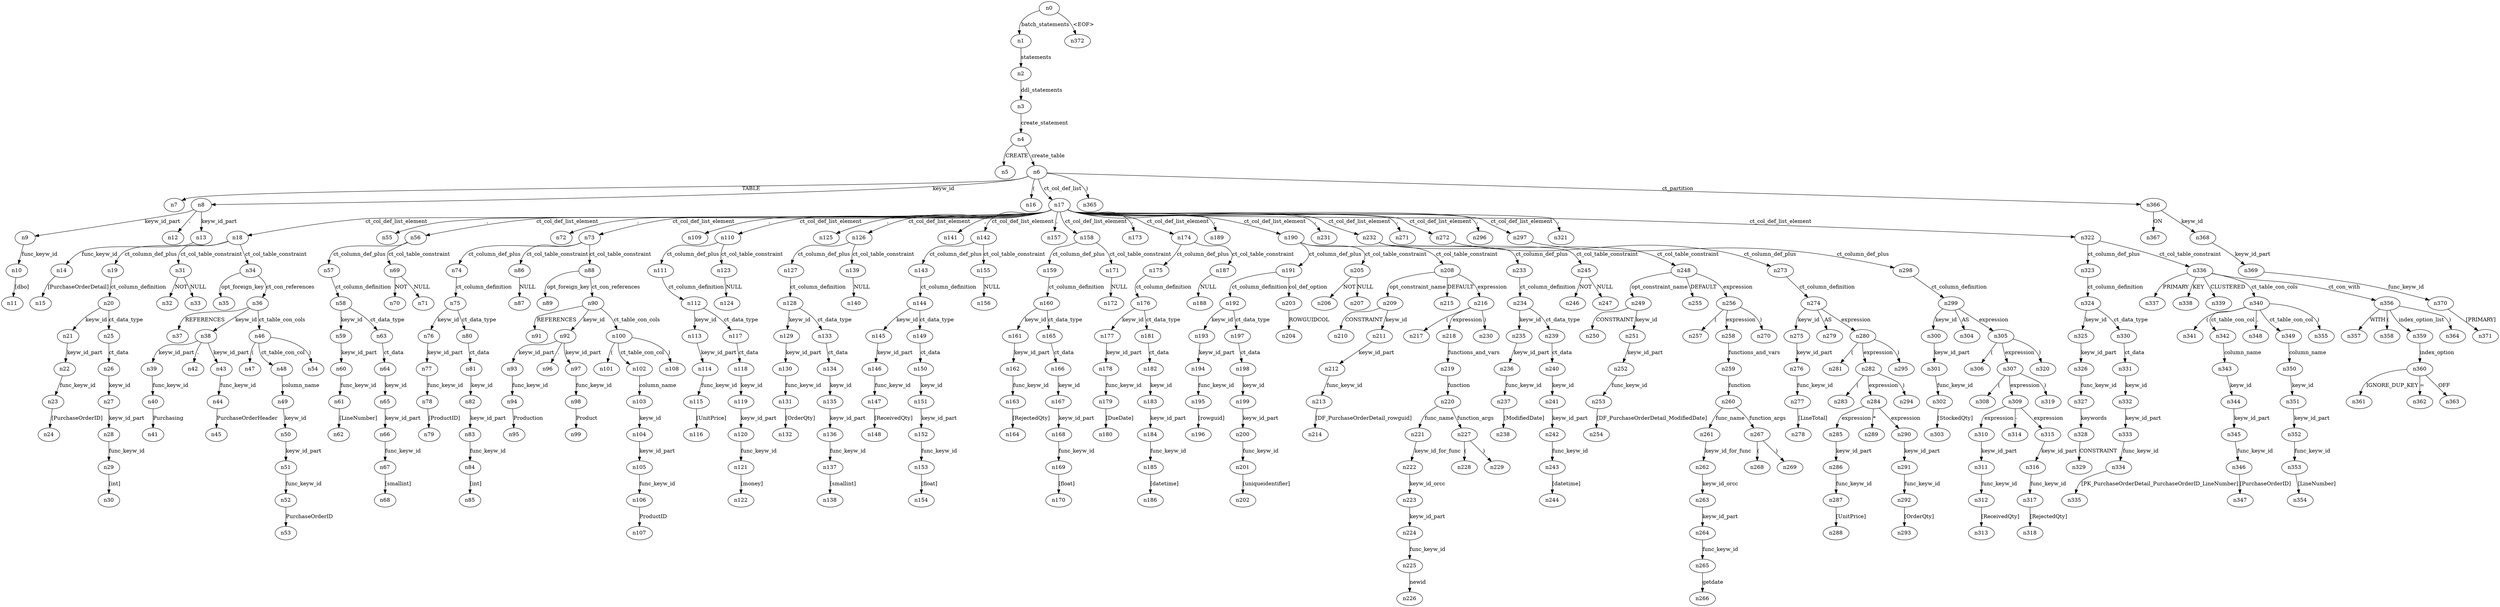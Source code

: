 digraph ParseTree {
  n0 -> n1 [label="batch_statements"];
  n1 -> n2 [label="statements"];
  n2 -> n3 [label="ddl_statements"];
  n3 -> n4 [label="create_statement"];
  n4 -> n5 [label="CREATE"];
  n4 -> n6 [label="create_table"];
  n6 -> n7 [label="TABLE"];
  n6 -> n8 [label="keyw_id"];
  n8 -> n9 [label="keyw_id_part"];
  n9 -> n10 [label="func_keyw_id"];
  n10 -> n11 [label="[dbo]"];
  n8 -> n12 [label="."];
  n8 -> n13 [label="keyw_id_part"];
  n13 -> n14 [label="func_keyw_id"];
  n14 -> n15 [label="[PurchaseOrderDetail]"];
  n6 -> n16 [label="("];
  n6 -> n17 [label="ct_col_def_list"];
  n17 -> n18 [label="ct_col_def_list_element"];
  n18 -> n19 [label="ct_column_def_plus"];
  n19 -> n20 [label="ct_column_definition"];
  n20 -> n21 [label="keyw_id"];
  n21 -> n22 [label="keyw_id_part"];
  n22 -> n23 [label="func_keyw_id"];
  n23 -> n24 [label="[PurchaseOrderID]"];
  n20 -> n25 [label="ct_data_type"];
  n25 -> n26 [label="ct_data"];
  n26 -> n27 [label="keyw_id"];
  n27 -> n28 [label="keyw_id_part"];
  n28 -> n29 [label="func_keyw_id"];
  n29 -> n30 [label="[int]"];
  n18 -> n31 [label="ct_col_table_constraint"];
  n31 -> n32 [label="NOT"];
  n31 -> n33 [label="NULL"];
  n18 -> n34 [label="ct_col_table_constraint"];
  n34 -> n35 [label="opt_foreign_key"];
  n34 -> n36 [label="ct_con_references"];
  n36 -> n37 [label="REFERENCES"];
  n36 -> n38 [label="keyw_id"];
  n38 -> n39 [label="keyw_id_part"];
  n39 -> n40 [label="func_keyw_id"];
  n40 -> n41 [label="Purchasing"];
  n38 -> n42 [label="."];
  n38 -> n43 [label="keyw_id_part"];
  n43 -> n44 [label="func_keyw_id"];
  n44 -> n45 [label="PurchaseOrderHeader"];
  n36 -> n46 [label="ct_table_con_cols"];
  n46 -> n47 [label="("];
  n46 -> n48 [label="ct_table_con_col"];
  n48 -> n49 [label="column_name"];
  n49 -> n50 [label="keyw_id"];
  n50 -> n51 [label="keyw_id_part"];
  n51 -> n52 [label="func_keyw_id"];
  n52 -> n53 [label="PurchaseOrderID"];
  n46 -> n54 [label=")"];
  n17 -> n55 [label=","];
  n17 -> n56 [label="ct_col_def_list_element"];
  n56 -> n57 [label="ct_column_def_plus"];
  n57 -> n58 [label="ct_column_definition"];
  n58 -> n59 [label="keyw_id"];
  n59 -> n60 [label="keyw_id_part"];
  n60 -> n61 [label="func_keyw_id"];
  n61 -> n62 [label="[LineNumber]"];
  n58 -> n63 [label="ct_data_type"];
  n63 -> n64 [label="ct_data"];
  n64 -> n65 [label="keyw_id"];
  n65 -> n66 [label="keyw_id_part"];
  n66 -> n67 [label="func_keyw_id"];
  n67 -> n68 [label="[smallint]"];
  n56 -> n69 [label="ct_col_table_constraint"];
  n69 -> n70 [label="NOT"];
  n69 -> n71 [label="NULL"];
  n17 -> n72 [label=","];
  n17 -> n73 [label="ct_col_def_list_element"];
  n73 -> n74 [label="ct_column_def_plus"];
  n74 -> n75 [label="ct_column_definition"];
  n75 -> n76 [label="keyw_id"];
  n76 -> n77 [label="keyw_id_part"];
  n77 -> n78 [label="func_keyw_id"];
  n78 -> n79 [label="[ProductID]"];
  n75 -> n80 [label="ct_data_type"];
  n80 -> n81 [label="ct_data"];
  n81 -> n82 [label="keyw_id"];
  n82 -> n83 [label="keyw_id_part"];
  n83 -> n84 [label="func_keyw_id"];
  n84 -> n85 [label="[int]"];
  n73 -> n86 [label="ct_col_table_constraint"];
  n86 -> n87 [label="NULL"];
  n73 -> n88 [label="ct_col_table_constraint"];
  n88 -> n89 [label="opt_foreign_key"];
  n88 -> n90 [label="ct_con_references"];
  n90 -> n91 [label="REFERENCES"];
  n90 -> n92 [label="keyw_id"];
  n92 -> n93 [label="keyw_id_part"];
  n93 -> n94 [label="func_keyw_id"];
  n94 -> n95 [label="Production"];
  n92 -> n96 [label="."];
  n92 -> n97 [label="keyw_id_part"];
  n97 -> n98 [label="func_keyw_id"];
  n98 -> n99 [label="Product"];
  n90 -> n100 [label="ct_table_con_cols"];
  n100 -> n101 [label="("];
  n100 -> n102 [label="ct_table_con_col"];
  n102 -> n103 [label="column_name"];
  n103 -> n104 [label="keyw_id"];
  n104 -> n105 [label="keyw_id_part"];
  n105 -> n106 [label="func_keyw_id"];
  n106 -> n107 [label="ProductID"];
  n100 -> n108 [label=")"];
  n17 -> n109 [label=","];
  n17 -> n110 [label="ct_col_def_list_element"];
  n110 -> n111 [label="ct_column_def_plus"];
  n111 -> n112 [label="ct_column_definition"];
  n112 -> n113 [label="keyw_id"];
  n113 -> n114 [label="keyw_id_part"];
  n114 -> n115 [label="func_keyw_id"];
  n115 -> n116 [label="[UnitPrice]"];
  n112 -> n117 [label="ct_data_type"];
  n117 -> n118 [label="ct_data"];
  n118 -> n119 [label="keyw_id"];
  n119 -> n120 [label="keyw_id_part"];
  n120 -> n121 [label="func_keyw_id"];
  n121 -> n122 [label="[money]"];
  n110 -> n123 [label="ct_col_table_constraint"];
  n123 -> n124 [label="NULL"];
  n17 -> n125 [label=","];
  n17 -> n126 [label="ct_col_def_list_element"];
  n126 -> n127 [label="ct_column_def_plus"];
  n127 -> n128 [label="ct_column_definition"];
  n128 -> n129 [label="keyw_id"];
  n129 -> n130 [label="keyw_id_part"];
  n130 -> n131 [label="func_keyw_id"];
  n131 -> n132 [label="[OrderQty]"];
  n128 -> n133 [label="ct_data_type"];
  n133 -> n134 [label="ct_data"];
  n134 -> n135 [label="keyw_id"];
  n135 -> n136 [label="keyw_id_part"];
  n136 -> n137 [label="func_keyw_id"];
  n137 -> n138 [label="[smallint]"];
  n126 -> n139 [label="ct_col_table_constraint"];
  n139 -> n140 [label="NULL"];
  n17 -> n141 [label=","];
  n17 -> n142 [label="ct_col_def_list_element"];
  n142 -> n143 [label="ct_column_def_plus"];
  n143 -> n144 [label="ct_column_definition"];
  n144 -> n145 [label="keyw_id"];
  n145 -> n146 [label="keyw_id_part"];
  n146 -> n147 [label="func_keyw_id"];
  n147 -> n148 [label="[ReceivedQty]"];
  n144 -> n149 [label="ct_data_type"];
  n149 -> n150 [label="ct_data"];
  n150 -> n151 [label="keyw_id"];
  n151 -> n152 [label="keyw_id_part"];
  n152 -> n153 [label="func_keyw_id"];
  n153 -> n154 [label="[float]"];
  n142 -> n155 [label="ct_col_table_constraint"];
  n155 -> n156 [label="NULL"];
  n17 -> n157 [label=","];
  n17 -> n158 [label="ct_col_def_list_element"];
  n158 -> n159 [label="ct_column_def_plus"];
  n159 -> n160 [label="ct_column_definition"];
  n160 -> n161 [label="keyw_id"];
  n161 -> n162 [label="keyw_id_part"];
  n162 -> n163 [label="func_keyw_id"];
  n163 -> n164 [label="[RejectedQty]"];
  n160 -> n165 [label="ct_data_type"];
  n165 -> n166 [label="ct_data"];
  n166 -> n167 [label="keyw_id"];
  n167 -> n168 [label="keyw_id_part"];
  n168 -> n169 [label="func_keyw_id"];
  n169 -> n170 [label="[float]"];
  n158 -> n171 [label="ct_col_table_constraint"];
  n171 -> n172 [label="NULL"];
  n17 -> n173 [label=","];
  n17 -> n174 [label="ct_col_def_list_element"];
  n174 -> n175 [label="ct_column_def_plus"];
  n175 -> n176 [label="ct_column_definition"];
  n176 -> n177 [label="keyw_id"];
  n177 -> n178 [label="keyw_id_part"];
  n178 -> n179 [label="func_keyw_id"];
  n179 -> n180 [label="[DueDate]"];
  n176 -> n181 [label="ct_data_type"];
  n181 -> n182 [label="ct_data"];
  n182 -> n183 [label="keyw_id"];
  n183 -> n184 [label="keyw_id_part"];
  n184 -> n185 [label="func_keyw_id"];
  n185 -> n186 [label="[datetime]"];
  n174 -> n187 [label="ct_col_table_constraint"];
  n187 -> n188 [label="NULL"];
  n17 -> n189 [label=","];
  n17 -> n190 [label="ct_col_def_list_element"];
  n190 -> n191 [label="ct_column_def_plus"];
  n191 -> n192 [label="ct_column_definition"];
  n192 -> n193 [label="keyw_id"];
  n193 -> n194 [label="keyw_id_part"];
  n194 -> n195 [label="func_keyw_id"];
  n195 -> n196 [label="[rowguid]"];
  n192 -> n197 [label="ct_data_type"];
  n197 -> n198 [label="ct_data"];
  n198 -> n199 [label="keyw_id"];
  n199 -> n200 [label="keyw_id_part"];
  n200 -> n201 [label="func_keyw_id"];
  n201 -> n202 [label="[uniqueidentifier]"];
  n191 -> n203 [label="col_def_option"];
  n203 -> n204 [label="ROWGUIDCOL"];
  n190 -> n205 [label="ct_col_table_constraint"];
  n205 -> n206 [label="NOT"];
  n205 -> n207 [label="NULL"];
  n190 -> n208 [label="ct_col_table_constraint"];
  n208 -> n209 [label="opt_constraint_name"];
  n209 -> n210 [label="CONSTRAINT"];
  n209 -> n211 [label="keyw_id"];
  n211 -> n212 [label="keyw_id_part"];
  n212 -> n213 [label="func_keyw_id"];
  n213 -> n214 [label="[DF_PurchaseOrderDetail_rowguid]"];
  n208 -> n215 [label="DEFAULT"];
  n208 -> n216 [label="expression"];
  n216 -> n217 [label="("];
  n216 -> n218 [label="expression"];
  n218 -> n219 [label="functions_and_vars"];
  n219 -> n220 [label="function"];
  n220 -> n221 [label="func_name"];
  n221 -> n222 [label="keyw_id_for_func"];
  n222 -> n223 [label="keyw_id_orcc"];
  n223 -> n224 [label="keyw_id_part"];
  n224 -> n225 [label="func_keyw_id"];
  n225 -> n226 [label="newid"];
  n220 -> n227 [label="function_args"];
  n227 -> n228 [label="("];
  n227 -> n229 [label=")"];
  n216 -> n230 [label=")"];
  n17 -> n231 [label=","];
  n17 -> n232 [label="ct_col_def_list_element"];
  n232 -> n233 [label="ct_column_def_plus"];
  n233 -> n234 [label="ct_column_definition"];
  n234 -> n235 [label="keyw_id"];
  n235 -> n236 [label="keyw_id_part"];
  n236 -> n237 [label="func_keyw_id"];
  n237 -> n238 [label="[ModifiedDate]"];
  n234 -> n239 [label="ct_data_type"];
  n239 -> n240 [label="ct_data"];
  n240 -> n241 [label="keyw_id"];
  n241 -> n242 [label="keyw_id_part"];
  n242 -> n243 [label="func_keyw_id"];
  n243 -> n244 [label="[datetime]"];
  n232 -> n245 [label="ct_col_table_constraint"];
  n245 -> n246 [label="NOT"];
  n245 -> n247 [label="NULL"];
  n232 -> n248 [label="ct_col_table_constraint"];
  n248 -> n249 [label="opt_constraint_name"];
  n249 -> n250 [label="CONSTRAINT"];
  n249 -> n251 [label="keyw_id"];
  n251 -> n252 [label="keyw_id_part"];
  n252 -> n253 [label="func_keyw_id"];
  n253 -> n254 [label="[DF_PurchaseOrderDetail_ModifiedDate]"];
  n248 -> n255 [label="DEFAULT"];
  n248 -> n256 [label="expression"];
  n256 -> n257 [label="("];
  n256 -> n258 [label="expression"];
  n258 -> n259 [label="functions_and_vars"];
  n259 -> n260 [label="function"];
  n260 -> n261 [label="func_name"];
  n261 -> n262 [label="keyw_id_for_func"];
  n262 -> n263 [label="keyw_id_orcc"];
  n263 -> n264 [label="keyw_id_part"];
  n264 -> n265 [label="func_keyw_id"];
  n265 -> n266 [label="getdate"];
  n260 -> n267 [label="function_args"];
  n267 -> n268 [label="("];
  n267 -> n269 [label=")"];
  n256 -> n270 [label=")"];
  n17 -> n271 [label=","];
  n17 -> n272 [label="ct_col_def_list_element"];
  n272 -> n273 [label="ct_column_def_plus"];
  n273 -> n274 [label="ct_column_definition"];
  n274 -> n275 [label="keyw_id"];
  n275 -> n276 [label="keyw_id_part"];
  n276 -> n277 [label="func_keyw_id"];
  n277 -> n278 [label="[LineTotal]"];
  n274 -> n279 [label="AS"];
  n274 -> n280 [label="expression"];
  n280 -> n281 [label="("];
  n280 -> n282 [label="expression"];
  n282 -> n283 [label="("];
  n282 -> n284 [label="expression"];
  n284 -> n285 [label="expression"];
  n285 -> n286 [label="keyw_id_part"];
  n286 -> n287 [label="func_keyw_id"];
  n287 -> n288 [label="[UnitPrice]"];
  n284 -> n289 [label="*"];
  n284 -> n290 [label="expression"];
  n290 -> n291 [label="keyw_id_part"];
  n291 -> n292 [label="func_keyw_id"];
  n292 -> n293 [label="[OrderQty]"];
  n282 -> n294 [label=")"];
  n280 -> n295 [label=")"];
  n17 -> n296 [label=","];
  n17 -> n297 [label="ct_col_def_list_element"];
  n297 -> n298 [label="ct_column_def_plus"];
  n298 -> n299 [label="ct_column_definition"];
  n299 -> n300 [label="keyw_id"];
  n300 -> n301 [label="keyw_id_part"];
  n301 -> n302 [label="func_keyw_id"];
  n302 -> n303 [label="[StockedQty]"];
  n299 -> n304 [label="AS"];
  n299 -> n305 [label="expression"];
  n305 -> n306 [label="("];
  n305 -> n307 [label="expression"];
  n307 -> n308 [label="("];
  n307 -> n309 [label="expression"];
  n309 -> n310 [label="expression"];
  n310 -> n311 [label="keyw_id_part"];
  n311 -> n312 [label="func_keyw_id"];
  n312 -> n313 [label="[ReceivedQty]"];
  n309 -> n314 [label="-"];
  n309 -> n315 [label="expression"];
  n315 -> n316 [label="keyw_id_part"];
  n316 -> n317 [label="func_keyw_id"];
  n317 -> n318 [label="[RejectedQty]"];
  n307 -> n319 [label=")"];
  n305 -> n320 [label=")"];
  n17 -> n321 [label=","];
  n17 -> n322 [label="ct_col_def_list_element"];
  n322 -> n323 [label="ct_column_def_plus"];
  n323 -> n324 [label="ct_column_definition"];
  n324 -> n325 [label="keyw_id"];
  n325 -> n326 [label="keyw_id_part"];
  n326 -> n327 [label="func_keyw_id"];
  n327 -> n328 [label="keywords"];
  n328 -> n329 [label="CONSTRAINT"];
  n324 -> n330 [label="ct_data_type"];
  n330 -> n331 [label="ct_data"];
  n331 -> n332 [label="keyw_id"];
  n332 -> n333 [label="keyw_id_part"];
  n333 -> n334 [label="func_keyw_id"];
  n334 -> n335 [label="[PK_PurchaseOrderDetail_PurchaseOrderID_LineNumber]"];
  n322 -> n336 [label="ct_col_table_constraint"];
  n336 -> n337 [label="PRIMARY"];
  n336 -> n338 [label="KEY"];
  n336 -> n339 [label="CLUSTERED"];
  n336 -> n340 [label="ct_table_con_cols"];
  n340 -> n341 [label="("];
  n340 -> n342 [label="ct_table_con_col"];
  n342 -> n343 [label="column_name"];
  n343 -> n344 [label="keyw_id"];
  n344 -> n345 [label="keyw_id_part"];
  n345 -> n346 [label="func_keyw_id"];
  n346 -> n347 [label="[PurchaseOrderID]"];
  n340 -> n348 [label=","];
  n340 -> n349 [label="ct_table_con_col"];
  n349 -> n350 [label="column_name"];
  n350 -> n351 [label="keyw_id"];
  n351 -> n352 [label="keyw_id_part"];
  n352 -> n353 [label="func_keyw_id"];
  n353 -> n354 [label="[LineNumber]"];
  n340 -> n355 [label=")"];
  n336 -> n356 [label="ct_con_with"];
  n356 -> n357 [label="WITH"];
  n356 -> n358 [label="("];
  n356 -> n359 [label="index_option_list"];
  n359 -> n360 [label="index_option"];
  n360 -> n361 [label="IGNORE_DUP_KEY"];
  n360 -> n362 [label="="];
  n360 -> n363 [label="OFF"];
  n356 -> n364 [label=")"];
  n6 -> n365 [label=")"];
  n6 -> n366 [label="ct_partition"];
  n366 -> n367 [label="ON"];
  n366 -> n368 [label="keyw_id"];
  n368 -> n369 [label="keyw_id_part"];
  n369 -> n370 [label="func_keyw_id"];
  n370 -> n371 [label="[PRIMARY]"];
  n0 -> n372 [label="<EOF>"];
}